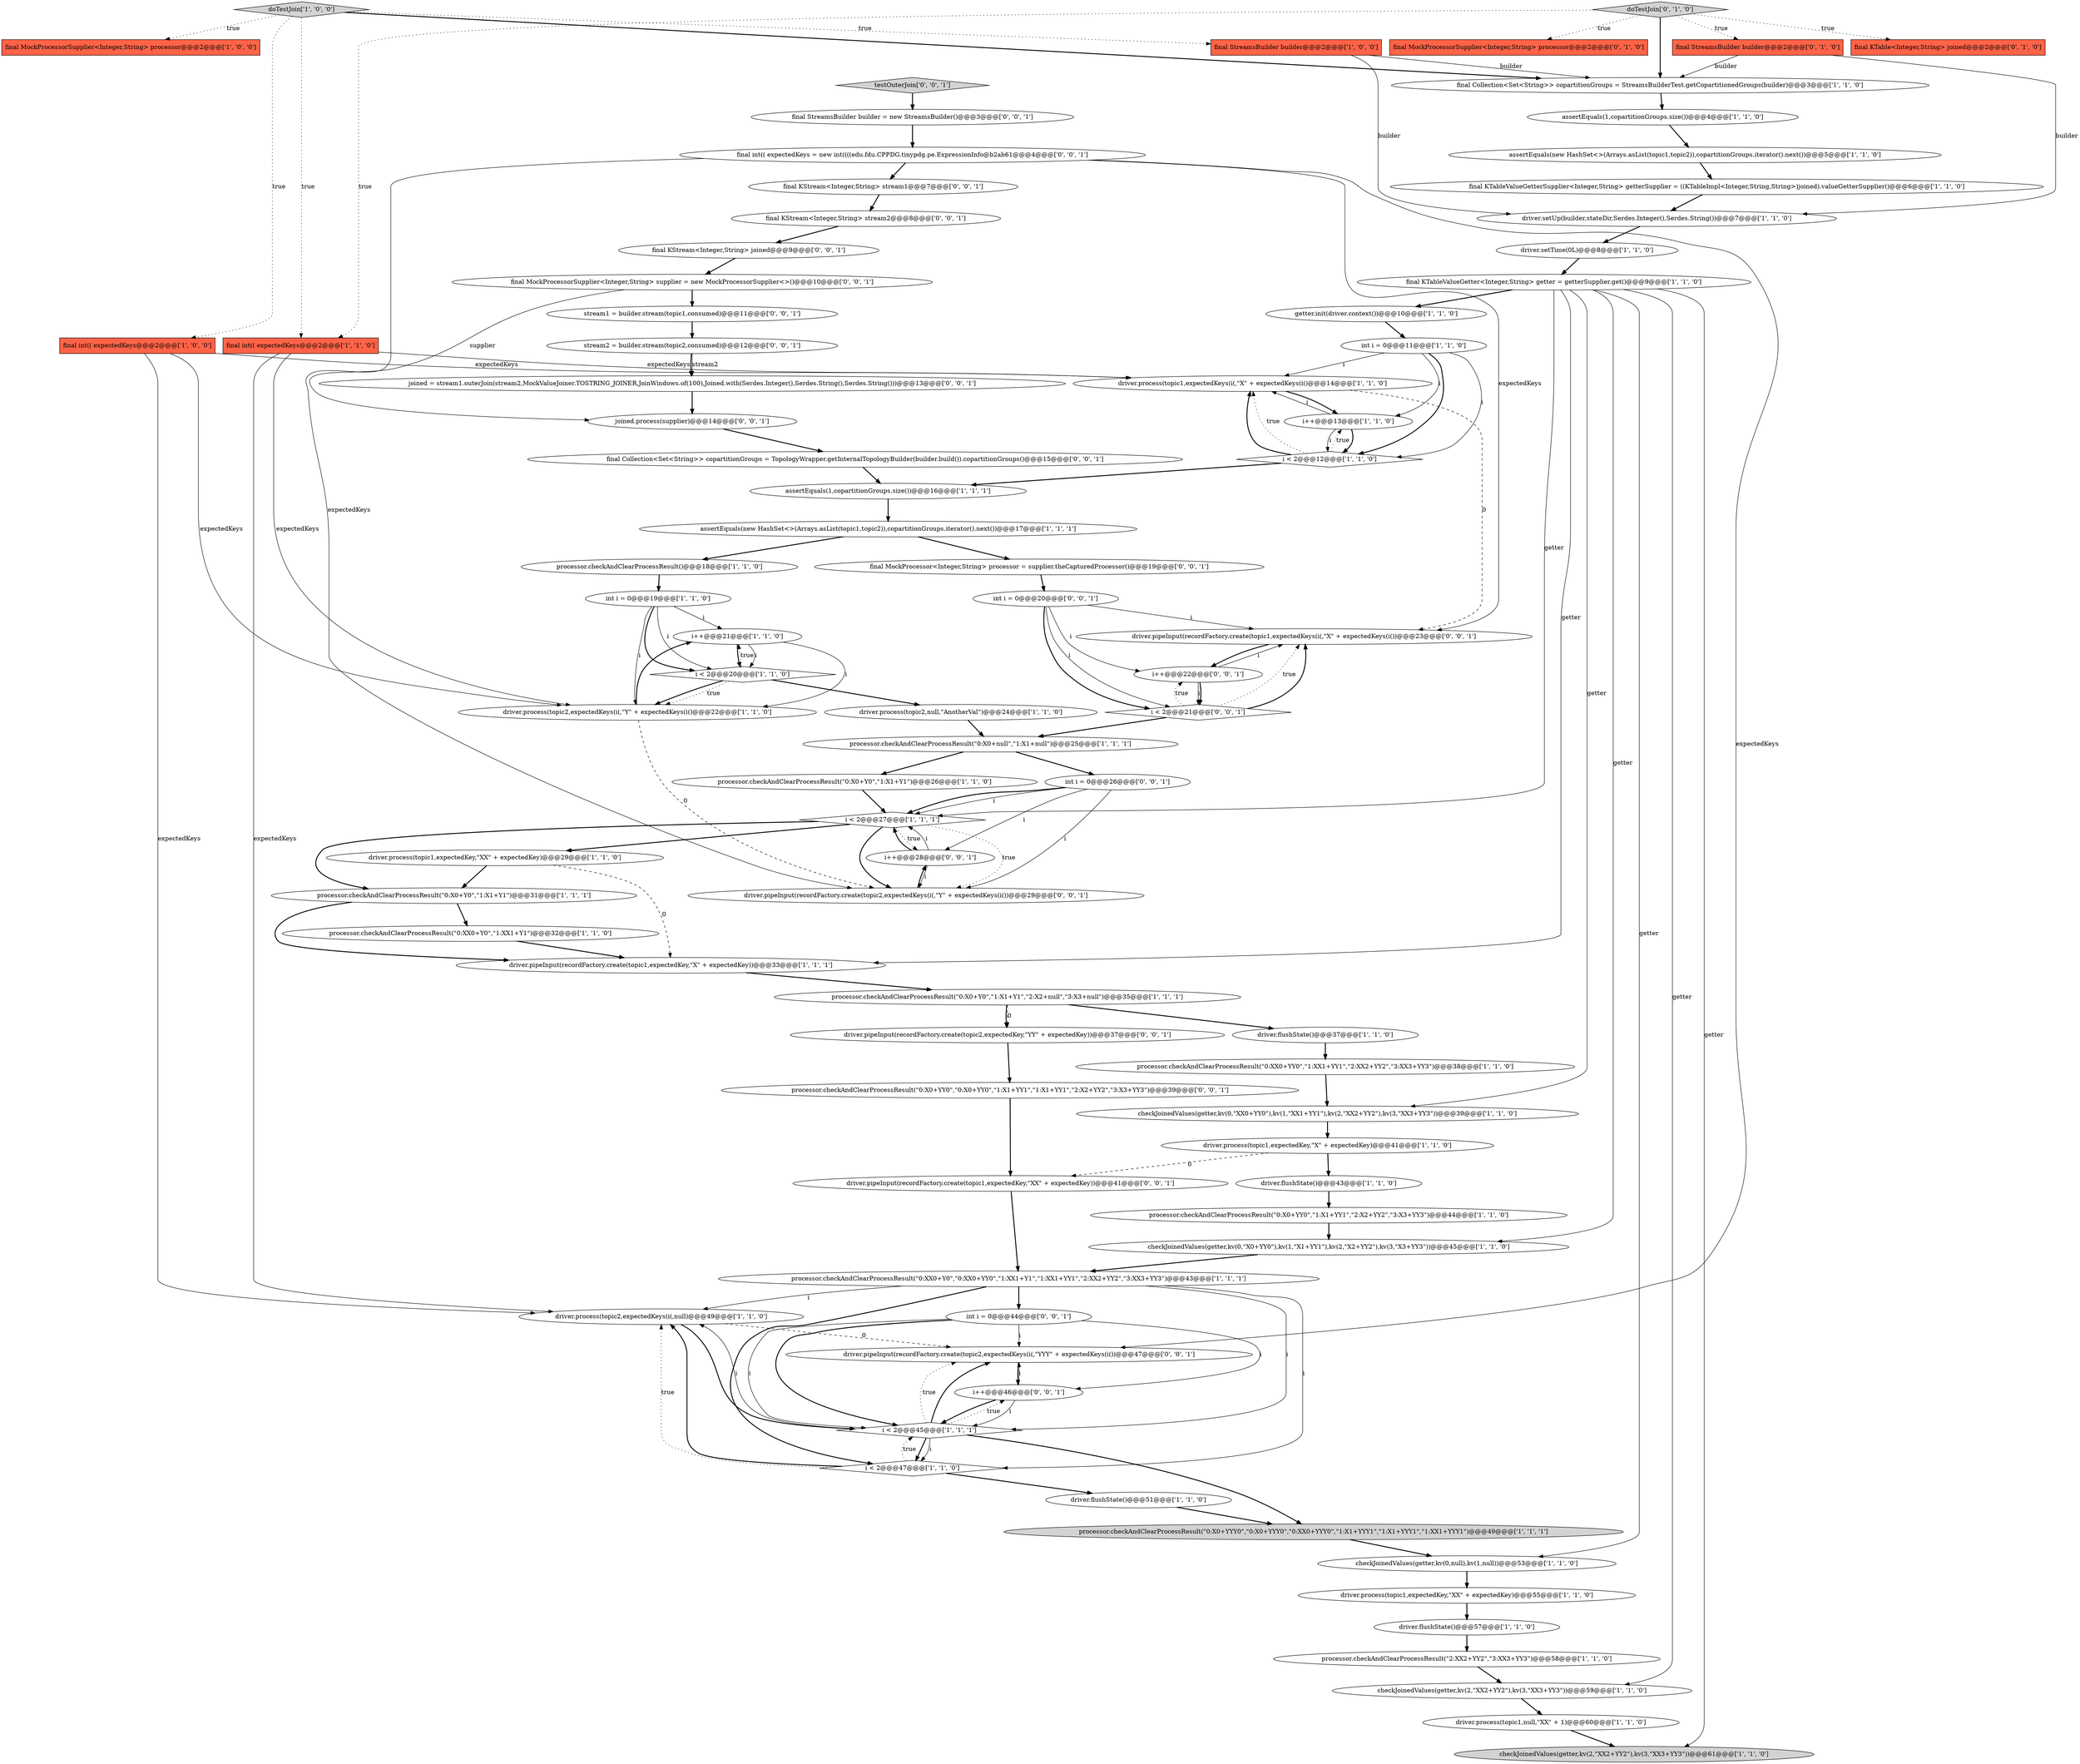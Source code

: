 digraph {
40 [style = filled, label = "final MockProcessorSupplier<Integer,String> processor@@@2@@@['1', '0', '0']", fillcolor = tomato, shape = box image = "AAA0AAABBB1BBB"];
77 [style = filled, label = "final MockProcessor<Integer,String> processor = supplier.theCapturedProcessor()@@@19@@@['0', '0', '1']", fillcolor = white, shape = ellipse image = "AAA0AAABBB3BBB"];
37 [style = filled, label = "processor.checkAndClearProcessResult(\"2:XX2+YY2\",\"3:XX3+YY3\")@@@58@@@['1', '1', '0']", fillcolor = white, shape = ellipse image = "AAA0AAABBB1BBB"];
43 [style = filled, label = "driver.process(topic1,null,\"XX\" + 1)@@@60@@@['1', '1', '0']", fillcolor = white, shape = ellipse image = "AAA0AAABBB1BBB"];
44 [style = filled, label = "assertEquals(new HashSet<>(Arrays.asList(topic1,topic2)),copartitionGroups.iterator().next())@@@5@@@['1', '1', '0']", fillcolor = white, shape = ellipse image = "AAA0AAABBB1BBB"];
49 [style = filled, label = "final int(( expectedKeys@@@2@@@['1', '1', '0']", fillcolor = tomato, shape = box image = "AAA0AAABBB1BBB"];
70 [style = filled, label = "joined = stream1.outerJoin(stream2,MockValueJoiner.TOSTRING_JOINER,JoinWindows.of(100),Joined.with(Serdes.Integer(),Serdes.String(),Serdes.String()))@@@13@@@['0', '0', '1']", fillcolor = white, shape = ellipse image = "AAA0AAABBB3BBB"];
79 [style = filled, label = "driver.pipeInput(recordFactory.create(topic2,expectedKeys(i(,\"YYY\" + expectedKeys(i())@@@47@@@['0', '0', '1']", fillcolor = white, shape = ellipse image = "AAA0AAABBB3BBB"];
1 [style = filled, label = "int i = 0@@@19@@@['1', '1', '0']", fillcolor = white, shape = ellipse image = "AAA0AAABBB1BBB"];
29 [style = filled, label = "checkJoinedValues(getter,kv(2,\"XX2+YY2\"),kv(3,\"XX3+YY3\"))@@@59@@@['1', '1', '0']", fillcolor = white, shape = ellipse image = "AAA0AAABBB1BBB"];
81 [style = filled, label = "i++@@@22@@@['0', '0', '1']", fillcolor = white, shape = ellipse image = "AAA0AAABBB3BBB"];
19 [style = filled, label = "i < 2@@@27@@@['1', '1', '1']", fillcolor = white, shape = diamond image = "AAA0AAABBB1BBB"];
9 [style = filled, label = "doTestJoin['1', '0', '0']", fillcolor = lightgray, shape = diamond image = "AAA0AAABBB1BBB"];
51 [style = filled, label = "assertEquals(new HashSet<>(Arrays.asList(topic1,topic2)),copartitionGroups.iterator().next())@@@17@@@['1', '1', '1']", fillcolor = white, shape = ellipse image = "AAA0AAABBB1BBB"];
17 [style = filled, label = "assertEquals(1,copartitionGroups.size())@@@4@@@['1', '1', '0']", fillcolor = white, shape = ellipse image = "AAA0AAABBB1BBB"];
48 [style = filled, label = "final KTableValueGetterSupplier<Integer,String> getterSupplier = ((KTableImpl<Integer,String,String>)joined).valueGetterSupplier()@@@6@@@['1', '1', '0']", fillcolor = white, shape = ellipse image = "AAA0AAABBB1BBB"];
11 [style = filled, label = "processor.checkAndClearProcessResult(\"0:X0+Y0\",\"1:X1+Y1\",\"2:X2+null\",\"3:X3+null\")@@@35@@@['1', '1', '1']", fillcolor = white, shape = ellipse image = "AAA0AAABBB1BBB"];
46 [style = filled, label = "processor.checkAndClearProcessResult(\"0:X0+YYY0\",\"0:X0+YYY0\",\"0:XX0+YYY0\",\"1:X1+YYY1\",\"1:X1+YYY1\",\"1:XX1+YYY1\")@@@49@@@['1', '1', '1']", fillcolor = lightgray, shape = ellipse image = "AAA0AAABBB1BBB"];
59 [style = filled, label = "i++@@@28@@@['0', '0', '1']", fillcolor = white, shape = ellipse image = "AAA0AAABBB3BBB"];
12 [style = filled, label = "driver.pipeInput(recordFactory.create(topic1,expectedKey,\"X\" + expectedKey))@@@33@@@['1', '1', '1']", fillcolor = white, shape = ellipse image = "AAA0AAABBB1BBB"];
0 [style = filled, label = "final KTableValueGetter<Integer,String> getter = getterSupplier.get()@@@9@@@['1', '1', '0']", fillcolor = white, shape = ellipse image = "AAA0AAABBB1BBB"];
75 [style = filled, label = "i++@@@46@@@['0', '0', '1']", fillcolor = white, shape = ellipse image = "AAA0AAABBB3BBB"];
54 [style = filled, label = "final MockProcessorSupplier<Integer,String> processor@@@2@@@['0', '1', '0']", fillcolor = tomato, shape = box image = "AAA0AAABBB2BBB"];
31 [style = filled, label = "driver.process(topic1,expectedKey,\"XX\" + expectedKey)@@@29@@@['1', '1', '0']", fillcolor = white, shape = ellipse image = "AAA0AAABBB1BBB"];
23 [style = filled, label = "final int(( expectedKeys@@@2@@@['1', '0', '0']", fillcolor = tomato, shape = box image = "AAA0AAABBB1BBB"];
16 [style = filled, label = "checkJoinedValues(getter,kv(0,\"X0+YY0\"),kv(1,\"X1+YY1\"),kv(2,\"X2+YY2\"),kv(3,\"X3+YY3\"))@@@45@@@['1', '1', '0']", fillcolor = white, shape = ellipse image = "AAA0AAABBB1BBB"];
22 [style = filled, label = "final StreamsBuilder builder@@@2@@@['1', '0', '0']", fillcolor = tomato, shape = box image = "AAA0AAABBB1BBB"];
61 [style = filled, label = "driver.pipeInput(recordFactory.create(topic1,expectedKeys(i(,\"X\" + expectedKeys(i())@@@23@@@['0', '0', '1']", fillcolor = white, shape = ellipse image = "AAA0AAABBB3BBB"];
5 [style = filled, label = "driver.process(topic2,expectedKeys(i(,null)@@@49@@@['1', '1', '0']", fillcolor = white, shape = ellipse image = "AAA0AAABBB1BBB"];
41 [style = filled, label = "driver.process(topic1,expectedKey,\"XX\" + expectedKey)@@@55@@@['1', '1', '0']", fillcolor = white, shape = ellipse image = "AAA0AAABBB1BBB"];
63 [style = filled, label = "final int(( expectedKeys = new int((((edu.fdu.CPPDG.tinypdg.pe.ExpressionInfo@b2ab61@@@4@@@['0', '0', '1']", fillcolor = white, shape = ellipse image = "AAA0AAABBB3BBB"];
73 [style = filled, label = "driver.pipeInput(recordFactory.create(topic2,expectedKeys(i(,\"Y\" + expectedKeys(i())@@@29@@@['0', '0', '1']", fillcolor = white, shape = ellipse image = "AAA0AAABBB3BBB"];
10 [style = filled, label = "assertEquals(1,copartitionGroups.size())@@@16@@@['1', '1', '1']", fillcolor = white, shape = ellipse image = "AAA0AAABBB1BBB"];
38 [style = filled, label = "driver.process(topic2,null,\"AnotherVal\")@@@24@@@['1', '1', '0']", fillcolor = white, shape = ellipse image = "AAA0AAABBB1BBB"];
64 [style = filled, label = "driver.pipeInput(recordFactory.create(topic2,expectedKey,\"YY\" + expectedKey))@@@37@@@['0', '0', '1']", fillcolor = white, shape = ellipse image = "AAA0AAABBB3BBB"];
74 [style = filled, label = "int i = 0@@@26@@@['0', '0', '1']", fillcolor = white, shape = ellipse image = "AAA0AAABBB3BBB"];
58 [style = filled, label = "final KStream<Integer,String> stream1@@@7@@@['0', '0', '1']", fillcolor = white, shape = ellipse image = "AAA0AAABBB3BBB"];
18 [style = filled, label = "driver.flushState()@@@51@@@['1', '1', '0']", fillcolor = white, shape = ellipse image = "AAA0AAABBB1BBB"];
2 [style = filled, label = "processor.checkAndClearProcessResult(\"0:X0+null\",\"1:X1+null\")@@@25@@@['1', '1', '1']", fillcolor = white, shape = ellipse image = "AAA0AAABBB1BBB"];
39 [style = filled, label = "processor.checkAndClearProcessResult(\"0:X0+Y0\",\"1:X1+Y1\")@@@31@@@['1', '1', '1']", fillcolor = white, shape = ellipse image = "AAA0AAABBB1BBB"];
36 [style = filled, label = "getter.init(driver.context())@@@10@@@['1', '1', '0']", fillcolor = white, shape = ellipse image = "AAA0AAABBB1BBB"];
66 [style = filled, label = "int i = 0@@@44@@@['0', '0', '1']", fillcolor = white, shape = ellipse image = "AAA0AAABBB3BBB"];
28 [style = filled, label = "i++@@@21@@@['1', '1', '0']", fillcolor = white, shape = ellipse image = "AAA0AAABBB1BBB"];
6 [style = filled, label = "driver.process(topic1,expectedKey,\"X\" + expectedKey)@@@41@@@['1', '1', '0']", fillcolor = white, shape = ellipse image = "AAA0AAABBB1BBB"];
8 [style = filled, label = "i < 2@@@20@@@['1', '1', '0']", fillcolor = white, shape = diamond image = "AAA0AAABBB1BBB"];
20 [style = filled, label = "driver.flushState()@@@37@@@['1', '1', '0']", fillcolor = white, shape = ellipse image = "AAA0AAABBB1BBB"];
42 [style = filled, label = "checkJoinedValues(getter,kv(2,\"XX2+YY2\"),kv(3,\"XX3+YY3\"))@@@61@@@['1', '1', '0']", fillcolor = lightgray, shape = ellipse image = "AAA0AAABBB1BBB"];
65 [style = filled, label = "driver.pipeInput(recordFactory.create(topic1,expectedKey,\"XX\" + expectedKey))@@@41@@@['0', '0', '1']", fillcolor = white, shape = ellipse image = "AAA0AAABBB3BBB"];
34 [style = filled, label = "final Collection<Set<String>> copartitionGroups = StreamsBuilderTest.getCopartitionedGroups(builder)@@@3@@@['1', '1', '0']", fillcolor = white, shape = ellipse image = "AAA0AAABBB1BBB"];
55 [style = filled, label = "final StreamsBuilder builder@@@2@@@['0', '1', '0']", fillcolor = tomato, shape = box image = "AAA0AAABBB2BBB"];
13 [style = filled, label = "driver.setUp(builder,stateDir,Serdes.Integer(),Serdes.String())@@@7@@@['1', '1', '0']", fillcolor = white, shape = ellipse image = "AAA0AAABBB1BBB"];
45 [style = filled, label = "processor.checkAndClearProcessResult(\"0:X0+Y0\",\"1:X1+Y1\")@@@26@@@['1', '1', '0']", fillcolor = white, shape = ellipse image = "AAA0AAABBB1BBB"];
35 [style = filled, label = "int i = 0@@@11@@@['1', '1', '0']", fillcolor = white, shape = ellipse image = "AAA0AAABBB1BBB"];
68 [style = filled, label = "processor.checkAndClearProcessResult(\"0:X0+YY0\",\"0:X0+YY0\",\"1:X1+YY1\",\"1:X1+YY1\",\"2:X2+YY2\",\"3:X3+YY3\")@@@39@@@['0', '0', '1']", fillcolor = white, shape = ellipse image = "AAA0AAABBB3BBB"];
50 [style = filled, label = "driver.flushState()@@@57@@@['1', '1', '0']", fillcolor = white, shape = ellipse image = "AAA0AAABBB1BBB"];
53 [style = filled, label = "final KTable<Integer,String> joined@@@2@@@['0', '1', '0']", fillcolor = tomato, shape = box image = "AAA0AAABBB2BBB"];
62 [style = filled, label = "stream2 = builder.stream(topic2,consumed)@@@12@@@['0', '0', '1']", fillcolor = white, shape = ellipse image = "AAA0AAABBB3BBB"];
69 [style = filled, label = "final MockProcessorSupplier<Integer,String> supplier = new MockProcessorSupplier<>()@@@10@@@['0', '0', '1']", fillcolor = white, shape = ellipse image = "AAA0AAABBB3BBB"];
52 [style = filled, label = "processor.checkAndClearProcessResult(\"0:XX0+YY0\",\"1:XX1+YY1\",\"2:XX2+YY2\",\"3:XX3+YY3\")@@@38@@@['1', '1', '0']", fillcolor = white, shape = ellipse image = "AAA0AAABBB1BBB"];
27 [style = filled, label = "i < 2@@@47@@@['1', '1', '0']", fillcolor = white, shape = diamond image = "AAA0AAABBB1BBB"];
32 [style = filled, label = "i < 2@@@45@@@['1', '1', '1']", fillcolor = white, shape = diamond image = "AAA0AAABBB1BBB"];
76 [style = filled, label = "final KStream<Integer,String> stream2@@@8@@@['0', '0', '1']", fillcolor = white, shape = ellipse image = "AAA0AAABBB3BBB"];
14 [style = filled, label = "driver.process(topic1,expectedKeys(i(,\"X\" + expectedKeys(i()@@@14@@@['1', '1', '0']", fillcolor = white, shape = ellipse image = "AAA0AAABBB1BBB"];
24 [style = filled, label = "checkJoinedValues(getter,kv(0,\"XX0+YY0\"),kv(1,\"XX1+YY1\"),kv(2,\"XX2+YY2\"),kv(3,\"XX3+YY3\"))@@@39@@@['1', '1', '0']", fillcolor = white, shape = ellipse image = "AAA0AAABBB1BBB"];
60 [style = filled, label = "stream1 = builder.stream(topic1,consumed)@@@11@@@['0', '0', '1']", fillcolor = white, shape = ellipse image = "AAA0AAABBB3BBB"];
47 [style = filled, label = "processor.checkAndClearProcessResult()@@@18@@@['1', '1', '0']", fillcolor = white, shape = ellipse image = "AAA0AAABBB1BBB"];
78 [style = filled, label = "int i = 0@@@20@@@['0', '0', '1']", fillcolor = white, shape = ellipse image = "AAA0AAABBB3BBB"];
30 [style = filled, label = "processor.checkAndClearProcessResult(\"0:XX0+Y0\",\"0:XX0+YY0\",\"1:XX1+Y1\",\"1:XX1+YY1\",\"2:XX2+YY2\",\"3:XX3+YY3\")@@@43@@@['1', '1', '1']", fillcolor = white, shape = ellipse image = "AAA0AAABBB1BBB"];
3 [style = filled, label = "driver.setTime(0L)@@@8@@@['1', '1', '0']", fillcolor = white, shape = ellipse image = "AAA0AAABBB1BBB"];
15 [style = filled, label = "driver.process(topic2,expectedKeys(i(,\"Y\" + expectedKeys(i()@@@22@@@['1', '1', '0']", fillcolor = white, shape = ellipse image = "AAA0AAABBB1BBB"];
71 [style = filled, label = "final KStream<Integer,String> joined@@@9@@@['0', '0', '1']", fillcolor = white, shape = ellipse image = "AAA0AAABBB3BBB"];
4 [style = filled, label = "i++@@@13@@@['1', '1', '0']", fillcolor = white, shape = ellipse image = "AAA0AAABBB1BBB"];
80 [style = filled, label = "final Collection<Set<String>> copartitionGroups = TopologyWrapper.getInternalTopologyBuilder(builder.build()).copartitionGroups()@@@15@@@['0', '0', '1']", fillcolor = white, shape = ellipse image = "AAA0AAABBB3BBB"];
72 [style = filled, label = "testOuterJoin['0', '0', '1']", fillcolor = lightgray, shape = diamond image = "AAA0AAABBB3BBB"];
33 [style = filled, label = "driver.flushState()@@@43@@@['1', '1', '0']", fillcolor = white, shape = ellipse image = "AAA0AAABBB1BBB"];
82 [style = filled, label = "joined.process(supplier)@@@14@@@['0', '0', '1']", fillcolor = white, shape = ellipse image = "AAA0AAABBB3BBB"];
25 [style = filled, label = "i < 2@@@12@@@['1', '1', '0']", fillcolor = white, shape = diamond image = "AAA0AAABBB1BBB"];
57 [style = filled, label = "final StreamsBuilder builder = new StreamsBuilder()@@@3@@@['0', '0', '1']", fillcolor = white, shape = ellipse image = "AAA0AAABBB3BBB"];
21 [style = filled, label = "checkJoinedValues(getter,kv(0,null),kv(1,null))@@@53@@@['1', '1', '0']", fillcolor = white, shape = ellipse image = "AAA0AAABBB1BBB"];
56 [style = filled, label = "doTestJoin['0', '1', '0']", fillcolor = lightgray, shape = diamond image = "AAA0AAABBB2BBB"];
7 [style = filled, label = "processor.checkAndClearProcessResult(\"0:XX0+Y0\",\"1:XX1+Y1\")@@@32@@@['1', '1', '0']", fillcolor = white, shape = ellipse image = "AAA0AAABBB1BBB"];
67 [style = filled, label = "i < 2@@@21@@@['0', '0', '1']", fillcolor = white, shape = diamond image = "AAA0AAABBB3BBB"];
26 [style = filled, label = "processor.checkAndClearProcessResult(\"0:X0+YY0\",\"1:X1+YY1\",\"2:X2+YY2\",\"3:X3+YY3\")@@@44@@@['1', '1', '0']", fillcolor = white, shape = ellipse image = "AAA0AAABBB1BBB"];
8->28 [style = dotted, label="true"];
75->79 [style = solid, label="i"];
27->32 [style = dotted, label="true"];
56->34 [style = bold, label=""];
0->16 [style = solid, label="getter"];
69->60 [style = bold, label=""];
4->25 [style = bold, label=""];
72->57 [style = bold, label=""];
4->14 [style = solid, label="i"];
74->19 [style = solid, label="i"];
25->4 [style = dotted, label="true"];
11->64 [style = bold, label=""];
43->42 [style = bold, label=""];
62->70 [style = solid, label="stream2"];
25->14 [style = bold, label=""];
76->71 [style = bold, label=""];
23->15 [style = solid, label="expectedKeys"];
67->2 [style = bold, label=""];
52->24 [style = bold, label=""];
0->29 [style = solid, label="getter"];
46->21 [style = bold, label=""];
35->25 [style = solid, label="i"];
57->63 [style = bold, label=""];
28->15 [style = solid, label="i"];
9->49 [style = dotted, label="true"];
67->61 [style = dotted, label="true"];
32->5 [style = solid, label="i"];
34->17 [style = bold, label=""];
51->47 [style = bold, label=""];
19->73 [style = dotted, label="true"];
29->43 [style = bold, label=""];
18->46 [style = bold, label=""];
56->54 [style = dotted, label="true"];
25->10 [style = bold, label=""];
17->44 [style = bold, label=""];
27->5 [style = bold, label=""];
63->79 [style = solid, label="expectedKeys"];
22->13 [style = solid, label="builder"];
0->12 [style = solid, label="getter"];
74->19 [style = bold, label=""];
32->79 [style = dotted, label="true"];
0->21 [style = solid, label="getter"];
28->8 [style = solid, label="i"];
10->51 [style = bold, label=""];
70->82 [style = bold, label=""];
14->61 [style = dashed, label="0"];
23->14 [style = solid, label="expectedKeys"];
2->74 [style = bold, label=""];
78->81 [style = solid, label="i"];
23->5 [style = solid, label="expectedKeys"];
66->32 [style = solid, label="i"];
50->37 [style = bold, label=""];
0->42 [style = solid, label="getter"];
30->27 [style = bold, label=""];
12->11 [style = bold, label=""];
60->62 [style = bold, label=""];
21->41 [style = bold, label=""];
19->73 [style = bold, label=""];
37->29 [style = bold, label=""];
19->39 [style = bold, label=""];
69->82 [style = solid, label="supplier"];
35->14 [style = solid, label="i"];
0->19 [style = solid, label="getter"];
66->79 [style = solid, label="i"];
30->27 [style = solid, label="i"];
20->52 [style = bold, label=""];
77->78 [style = bold, label=""];
8->38 [style = bold, label=""];
67->61 [style = bold, label=""];
3->0 [style = bold, label=""];
0->36 [style = bold, label=""];
38->2 [style = bold, label=""];
73->59 [style = bold, label=""];
26->16 [style = bold, label=""];
31->12 [style = dashed, label="0"];
39->7 [style = bold, label=""];
58->76 [style = bold, label=""];
67->81 [style = dotted, label="true"];
74->73 [style = solid, label="i"];
39->12 [style = bold, label=""];
66->75 [style = solid, label="i"];
32->75 [style = dotted, label="true"];
78->67 [style = solid, label="i"];
48->13 [style = bold, label=""];
36->35 [style = bold, label=""];
22->34 [style = solid, label="builder"];
41->50 [style = bold, label=""];
14->4 [style = bold, label=""];
47->1 [style = bold, label=""];
56->55 [style = dotted, label="true"];
27->18 [style = bold, label=""];
65->30 [style = bold, label=""];
1->8 [style = bold, label=""];
8->15 [style = bold, label=""];
32->46 [style = bold, label=""];
11->64 [style = dashed, label="0"];
15->73 [style = dashed, label="0"];
51->77 [style = bold, label=""];
68->65 [style = bold, label=""];
19->59 [style = dotted, label="true"];
8->15 [style = dotted, label="true"];
32->27 [style = solid, label="i"];
32->27 [style = bold, label=""];
0->24 [style = solid, label="getter"];
1->15 [style = solid, label="i"];
81->67 [style = solid, label="i"];
33->26 [style = bold, label=""];
35->25 [style = bold, label=""];
5->32 [style = bold, label=""];
5->79 [style = dashed, label="0"];
15->28 [style = bold, label=""];
9->23 [style = dotted, label="true"];
6->33 [style = bold, label=""];
28->8 [style = bold, label=""];
16->30 [style = bold, label=""];
79->75 [style = bold, label=""];
2->45 [style = bold, label=""];
31->39 [style = bold, label=""];
49->14 [style = solid, label="expectedKeys"];
9->22 [style = dotted, label="true"];
55->34 [style = solid, label="builder"];
1->28 [style = solid, label="i"];
30->5 [style = solid, label="i"];
11->20 [style = bold, label=""];
62->70 [style = bold, label=""];
82->80 [style = bold, label=""];
27->5 [style = dotted, label="true"];
59->19 [style = solid, label="i"];
7->12 [style = bold, label=""];
19->31 [style = bold, label=""];
30->66 [style = bold, label=""];
81->67 [style = bold, label=""];
63->73 [style = solid, label="expectedKeys"];
75->32 [style = solid, label="i"];
1->8 [style = solid, label="i"];
80->10 [style = bold, label=""];
63->61 [style = solid, label="expectedKeys"];
25->14 [style = dotted, label="true"];
4->25 [style = solid, label="i"];
71->69 [style = bold, label=""];
63->58 [style = bold, label=""];
78->61 [style = solid, label="i"];
81->61 [style = solid, label="i"];
75->32 [style = bold, label=""];
59->73 [style = solid, label="i"];
13->3 [style = bold, label=""];
32->79 [style = bold, label=""];
30->32 [style = solid, label="i"];
45->19 [style = bold, label=""];
44->48 [style = bold, label=""];
35->4 [style = solid, label="i"];
49->5 [style = solid, label="expectedKeys"];
78->67 [style = bold, label=""];
64->68 [style = bold, label=""];
56->53 [style = dotted, label="true"];
49->15 [style = solid, label="expectedKeys"];
6->65 [style = dashed, label="0"];
55->13 [style = solid, label="builder"];
9->40 [style = dotted, label="true"];
61->81 [style = bold, label=""];
56->49 [style = dotted, label="true"];
74->59 [style = solid, label="i"];
24->6 [style = bold, label=""];
66->32 [style = bold, label=""];
59->19 [style = bold, label=""];
9->34 [style = bold, label=""];
}
